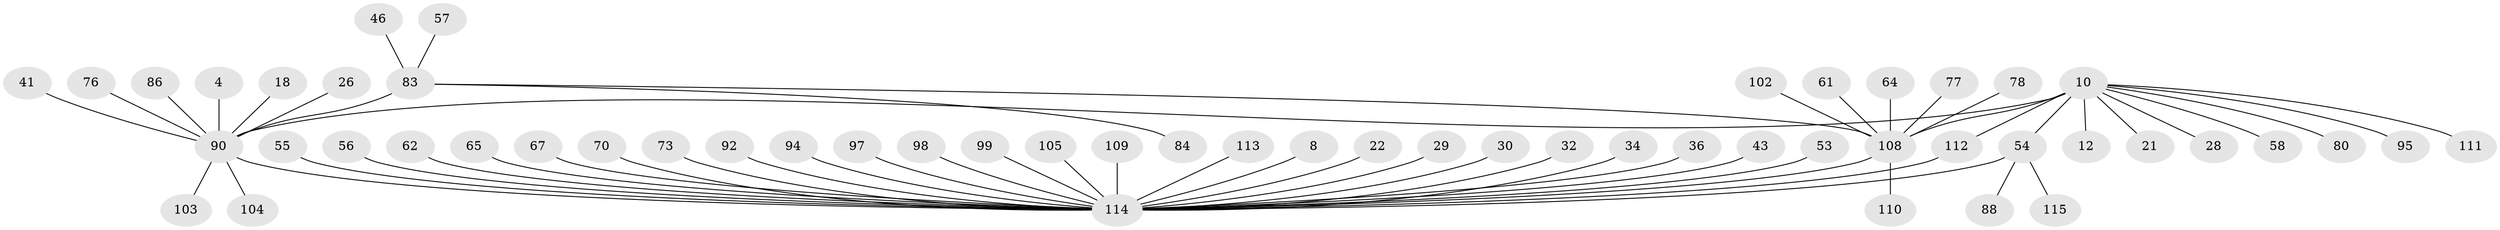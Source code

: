 // original degree distribution, {17: 0.008695652173913044, 2: 0.21739130434782608, 19: 0.008695652173913044, 1: 0.5391304347826087, 4: 0.05217391304347826, 7: 0.008695652173913044, 3: 0.08695652173913043, 9: 0.008695652173913044, 10: 0.008695652173913044, 6: 0.034782608695652174, 16: 0.008695652173913044, 5: 0.017391304347826087}
// Generated by graph-tools (version 1.1) at 2025/48/03/09/25 04:48:07]
// undirected, 57 vertices, 60 edges
graph export_dot {
graph [start="1"]
  node [color=gray90,style=filled];
  4;
  8;
  10 [super="+7"];
  12;
  18;
  21 [super="+15"];
  22;
  26;
  28;
  29;
  30;
  32;
  34;
  36;
  41;
  43;
  46;
  53;
  54 [super="+13"];
  55 [super="+52"];
  56;
  57;
  58;
  61 [super="+47"];
  62;
  64;
  65;
  67;
  70;
  73 [super="+23+60"];
  76;
  77;
  78;
  80;
  83 [super="+16+2+75+44"];
  84;
  86;
  88;
  90 [super="+87+5"];
  92;
  94;
  95 [super="+50"];
  97;
  98;
  99;
  102;
  103;
  104 [super="+89"];
  105;
  108 [super="+33+42+101+107"];
  109;
  110 [super="+93"];
  111;
  112 [super="+48+68"];
  113;
  114 [super="+11+17+19+40+6+69+79+14"];
  115 [super="+20+35+51+96"];
  4 -- 90;
  8 -- 114;
  10 -- 12;
  10 -- 58;
  10 -- 80;
  10 -- 111;
  10 -- 54;
  10 -- 28;
  10 -- 108 [weight=3];
  10 -- 21;
  10 -- 112;
  10 -- 95;
  10 -- 90 [weight=2];
  18 -- 90;
  22 -- 114;
  26 -- 90;
  29 -- 114;
  30 -- 114 [weight=2];
  32 -- 114;
  34 -- 114;
  36 -- 114;
  41 -- 90;
  43 -- 114;
  46 -- 83;
  53 -- 114;
  54 -- 114 [weight=3];
  54 -- 88;
  54 -- 115;
  55 -- 114;
  56 -- 114;
  57 -- 83;
  61 -- 108;
  62 -- 114;
  64 -- 108;
  65 -- 114;
  67 -- 114;
  70 -- 114;
  73 -- 114;
  76 -- 90;
  77 -- 108;
  78 -- 108;
  83 -- 84;
  83 -- 90 [weight=3];
  83 -- 108;
  86 -- 90;
  90 -- 114 [weight=5];
  90 -- 103;
  90 -- 104;
  92 -- 114 [weight=2];
  94 -- 114;
  97 -- 114;
  98 -- 114;
  99 -- 114 [weight=2];
  102 -- 108;
  105 -- 114;
  108 -- 114 [weight=5];
  108 -- 110;
  109 -- 114;
  112 -- 114;
  113 -- 114;
}

